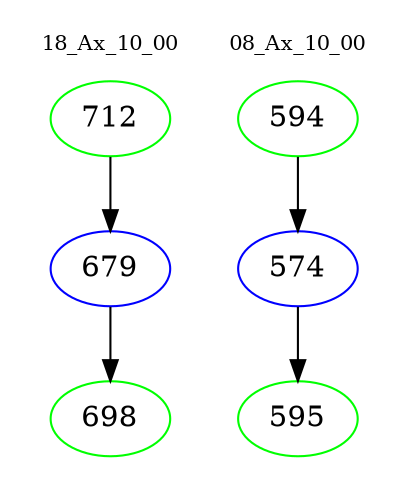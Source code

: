 digraph{
subgraph cluster_0 {
color = white
label = "18_Ax_10_00";
fontsize=10;
T0_712 [label="712", color="green"]
T0_712 -> T0_679 [color="black"]
T0_679 [label="679", color="blue"]
T0_679 -> T0_698 [color="black"]
T0_698 [label="698", color="green"]
}
subgraph cluster_1 {
color = white
label = "08_Ax_10_00";
fontsize=10;
T1_594 [label="594", color="green"]
T1_594 -> T1_574 [color="black"]
T1_574 [label="574", color="blue"]
T1_574 -> T1_595 [color="black"]
T1_595 [label="595", color="green"]
}
}
